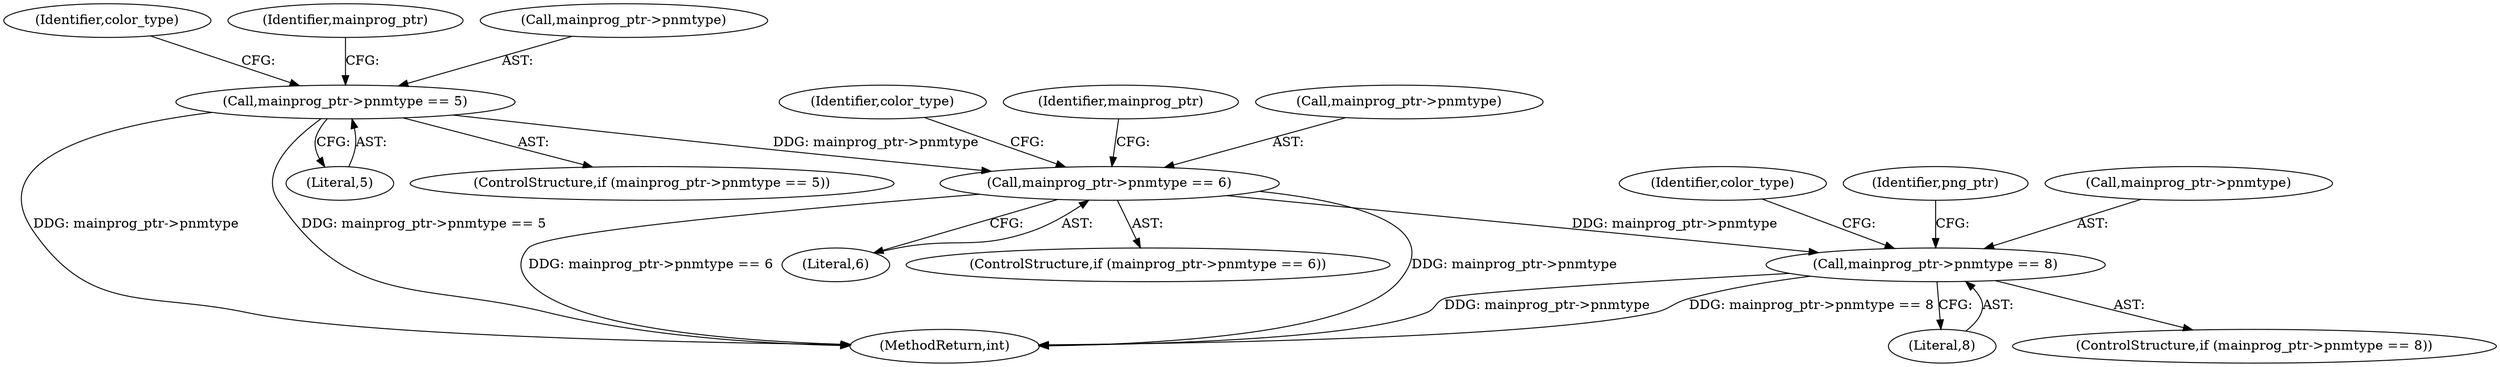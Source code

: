 digraph "0_Android_9d4853418ab2f754c2b63e091c29c5529b8b86ca_10@API" {
"1000181" [label="(Call,mainprog_ptr->pnmtype == 6)"];
"1000171" [label="(Call,mainprog_ptr->pnmtype == 5)"];
"1000191" [label="(Call,mainprog_ptr->pnmtype == 8)"];
"1000197" [label="(Identifier,color_type)"];
"1000185" [label="(Literal,6)"];
"1000181" [label="(Call,mainprog_ptr->pnmtype == 6)"];
"1000187" [label="(Identifier,color_type)"];
"1000203" [label="(Identifier,png_ptr)"];
"1000180" [label="(ControlStructure,if (mainprog_ptr->pnmtype == 6))"];
"1000177" [label="(Identifier,color_type)"];
"1000195" [label="(Literal,8)"];
"1000171" [label="(Call,mainprog_ptr->pnmtype == 5)"];
"1000192" [label="(Call,mainprog_ptr->pnmtype)"];
"1000183" [label="(Identifier,mainprog_ptr)"];
"1000175" [label="(Literal,5)"];
"1000170" [label="(ControlStructure,if (mainprog_ptr->pnmtype == 5))"];
"1000172" [label="(Call,mainprog_ptr->pnmtype)"];
"1000193" [label="(Identifier,mainprog_ptr)"];
"1000182" [label="(Call,mainprog_ptr->pnmtype)"];
"1000517" [label="(MethodReturn,int)"];
"1000191" [label="(Call,mainprog_ptr->pnmtype == 8)"];
"1000190" [label="(ControlStructure,if (mainprog_ptr->pnmtype == 8))"];
"1000181" -> "1000180"  [label="AST: "];
"1000181" -> "1000185"  [label="CFG: "];
"1000182" -> "1000181"  [label="AST: "];
"1000185" -> "1000181"  [label="AST: "];
"1000187" -> "1000181"  [label="CFG: "];
"1000193" -> "1000181"  [label="CFG: "];
"1000181" -> "1000517"  [label="DDG: mainprog_ptr->pnmtype"];
"1000181" -> "1000517"  [label="DDG: mainprog_ptr->pnmtype == 6"];
"1000171" -> "1000181"  [label="DDG: mainprog_ptr->pnmtype"];
"1000181" -> "1000191"  [label="DDG: mainprog_ptr->pnmtype"];
"1000171" -> "1000170"  [label="AST: "];
"1000171" -> "1000175"  [label="CFG: "];
"1000172" -> "1000171"  [label="AST: "];
"1000175" -> "1000171"  [label="AST: "];
"1000177" -> "1000171"  [label="CFG: "];
"1000183" -> "1000171"  [label="CFG: "];
"1000171" -> "1000517"  [label="DDG: mainprog_ptr->pnmtype"];
"1000171" -> "1000517"  [label="DDG: mainprog_ptr->pnmtype == 5"];
"1000191" -> "1000190"  [label="AST: "];
"1000191" -> "1000195"  [label="CFG: "];
"1000192" -> "1000191"  [label="AST: "];
"1000195" -> "1000191"  [label="AST: "];
"1000197" -> "1000191"  [label="CFG: "];
"1000203" -> "1000191"  [label="CFG: "];
"1000191" -> "1000517"  [label="DDG: mainprog_ptr->pnmtype == 8"];
"1000191" -> "1000517"  [label="DDG: mainprog_ptr->pnmtype"];
}
